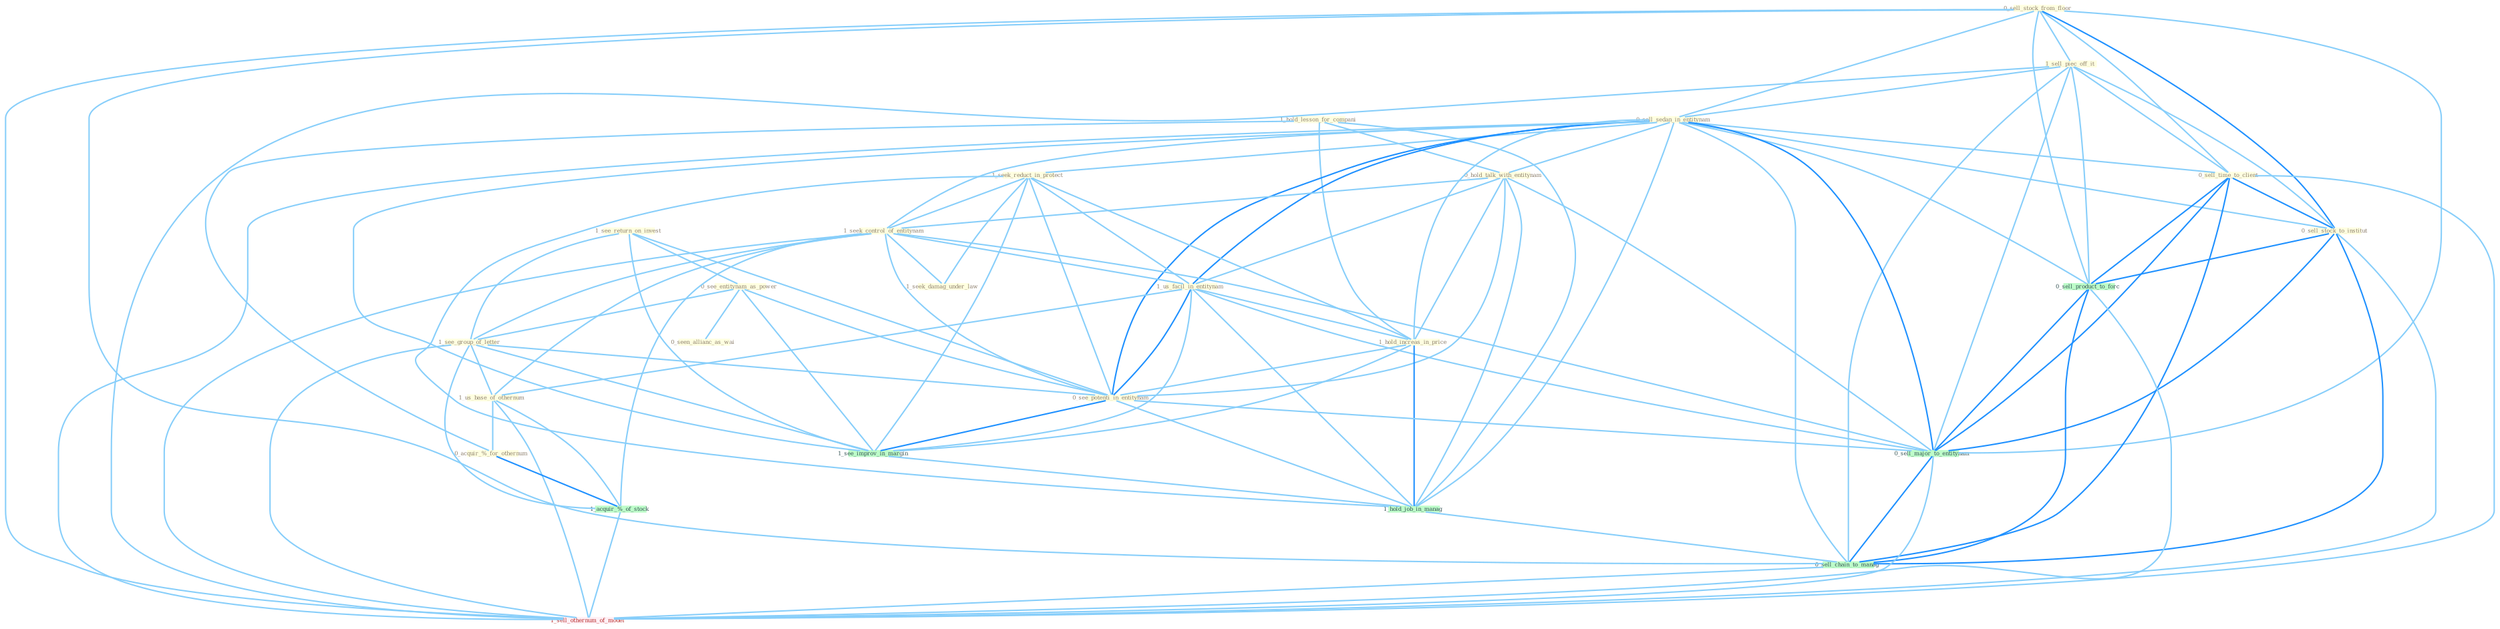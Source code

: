 Graph G{ 
    node
    [shape=polygon,style=filled,width=.5,height=.06,color="#BDFCC9",fixedsize=true,fontsize=4,
    fontcolor="#2f4f4f"];
    {node
    [color="#ffffe0", fontcolor="#8b7d6b"] "1_see_return_on_invest " "0_sell_stock_from_floor " "1_hold_lesson_for_compani " "1_sell_piec_off_it " "0_see_entitynam_as_power " "0_sell_sedan_in_entitynam " "0_hold_talk_with_entitynam " "1_seek_reduct_in_protect " "1_seek_control_of_entitynam " "1_us_facil_in_entitynam " "0_seen_allianc_as_wai " "1_see_group_of_letter " "1_hold_increas_in_price " "1_us_base_of_othernum " "0_acquir_%_for_othernum " "0_sell_time_to_client " "1_seek_damag_under_law " "0_sell_stock_to_institut " "0_see_potenti_in_entitynam "}
{node [color="#fff0f5", fontcolor="#b22222"] "1_sell_othernum_of_model "}
edge [color="#B0E2FF"];

	"1_see_return_on_invest " -- "0_see_entitynam_as_power " [w="1", color="#87cefa" ];
	"1_see_return_on_invest " -- "1_see_group_of_letter " [w="1", color="#87cefa" ];
	"1_see_return_on_invest " -- "0_see_potenti_in_entitynam " [w="1", color="#87cefa" ];
	"1_see_return_on_invest " -- "1_see_improv_in_margin " [w="1", color="#87cefa" ];
	"0_sell_stock_from_floor " -- "1_sell_piec_off_it " [w="1", color="#87cefa" ];
	"0_sell_stock_from_floor " -- "0_sell_sedan_in_entitynam " [w="1", color="#87cefa" ];
	"0_sell_stock_from_floor " -- "0_sell_time_to_client " [w="1", color="#87cefa" ];
	"0_sell_stock_from_floor " -- "0_sell_stock_to_institut " [w="2", color="#1e90ff" , len=0.8];
	"0_sell_stock_from_floor " -- "0_sell_product_to_forc " [w="1", color="#87cefa" ];
	"0_sell_stock_from_floor " -- "0_sell_major_to_entitynam " [w="1", color="#87cefa" ];
	"0_sell_stock_from_floor " -- "0_sell_chain_to_manag " [w="1", color="#87cefa" ];
	"0_sell_stock_from_floor " -- "1_sell_othernum_of_model " [w="1", color="#87cefa" ];
	"1_hold_lesson_for_compani " -- "0_hold_talk_with_entitynam " [w="1", color="#87cefa" ];
	"1_hold_lesson_for_compani " -- "1_hold_increas_in_price " [w="1", color="#87cefa" ];
	"1_hold_lesson_for_compani " -- "0_acquir_%_for_othernum " [w="1", color="#87cefa" ];
	"1_hold_lesson_for_compani " -- "1_hold_job_in_manag " [w="1", color="#87cefa" ];
	"1_sell_piec_off_it " -- "0_sell_sedan_in_entitynam " [w="1", color="#87cefa" ];
	"1_sell_piec_off_it " -- "0_sell_time_to_client " [w="1", color="#87cefa" ];
	"1_sell_piec_off_it " -- "0_sell_stock_to_institut " [w="1", color="#87cefa" ];
	"1_sell_piec_off_it " -- "0_sell_product_to_forc " [w="1", color="#87cefa" ];
	"1_sell_piec_off_it " -- "0_sell_major_to_entitynam " [w="1", color="#87cefa" ];
	"1_sell_piec_off_it " -- "0_sell_chain_to_manag " [w="1", color="#87cefa" ];
	"1_sell_piec_off_it " -- "1_sell_othernum_of_model " [w="1", color="#87cefa" ];
	"0_see_entitynam_as_power " -- "0_seen_allianc_as_wai " [w="1", color="#87cefa" ];
	"0_see_entitynam_as_power " -- "1_see_group_of_letter " [w="1", color="#87cefa" ];
	"0_see_entitynam_as_power " -- "0_see_potenti_in_entitynam " [w="1", color="#87cefa" ];
	"0_see_entitynam_as_power " -- "1_see_improv_in_margin " [w="1", color="#87cefa" ];
	"0_sell_sedan_in_entitynam " -- "0_hold_talk_with_entitynam " [w="1", color="#87cefa" ];
	"0_sell_sedan_in_entitynam " -- "1_seek_reduct_in_protect " [w="1", color="#87cefa" ];
	"0_sell_sedan_in_entitynam " -- "1_seek_control_of_entitynam " [w="1", color="#87cefa" ];
	"0_sell_sedan_in_entitynam " -- "1_us_facil_in_entitynam " [w="2", color="#1e90ff" , len=0.8];
	"0_sell_sedan_in_entitynam " -- "1_hold_increas_in_price " [w="1", color="#87cefa" ];
	"0_sell_sedan_in_entitynam " -- "0_sell_time_to_client " [w="1", color="#87cefa" ];
	"0_sell_sedan_in_entitynam " -- "0_sell_stock_to_institut " [w="1", color="#87cefa" ];
	"0_sell_sedan_in_entitynam " -- "0_see_potenti_in_entitynam " [w="2", color="#1e90ff" , len=0.8];
	"0_sell_sedan_in_entitynam " -- "1_see_improv_in_margin " [w="1", color="#87cefa" ];
	"0_sell_sedan_in_entitynam " -- "1_hold_job_in_manag " [w="1", color="#87cefa" ];
	"0_sell_sedan_in_entitynam " -- "0_sell_product_to_forc " [w="1", color="#87cefa" ];
	"0_sell_sedan_in_entitynam " -- "0_sell_major_to_entitynam " [w="2", color="#1e90ff" , len=0.8];
	"0_sell_sedan_in_entitynam " -- "0_sell_chain_to_manag " [w="1", color="#87cefa" ];
	"0_sell_sedan_in_entitynam " -- "1_sell_othernum_of_model " [w="1", color="#87cefa" ];
	"0_hold_talk_with_entitynam " -- "1_seek_control_of_entitynam " [w="1", color="#87cefa" ];
	"0_hold_talk_with_entitynam " -- "1_us_facil_in_entitynam " [w="1", color="#87cefa" ];
	"0_hold_talk_with_entitynam " -- "1_hold_increas_in_price " [w="1", color="#87cefa" ];
	"0_hold_talk_with_entitynam " -- "0_see_potenti_in_entitynam " [w="1", color="#87cefa" ];
	"0_hold_talk_with_entitynam " -- "1_hold_job_in_manag " [w="1", color="#87cefa" ];
	"0_hold_talk_with_entitynam " -- "0_sell_major_to_entitynam " [w="1", color="#87cefa" ];
	"1_seek_reduct_in_protect " -- "1_seek_control_of_entitynam " [w="1", color="#87cefa" ];
	"1_seek_reduct_in_protect " -- "1_us_facil_in_entitynam " [w="1", color="#87cefa" ];
	"1_seek_reduct_in_protect " -- "1_hold_increas_in_price " [w="1", color="#87cefa" ];
	"1_seek_reduct_in_protect " -- "1_seek_damag_under_law " [w="1", color="#87cefa" ];
	"1_seek_reduct_in_protect " -- "0_see_potenti_in_entitynam " [w="1", color="#87cefa" ];
	"1_seek_reduct_in_protect " -- "1_see_improv_in_margin " [w="1", color="#87cefa" ];
	"1_seek_reduct_in_protect " -- "1_hold_job_in_manag " [w="1", color="#87cefa" ];
	"1_seek_control_of_entitynam " -- "1_us_facil_in_entitynam " [w="1", color="#87cefa" ];
	"1_seek_control_of_entitynam " -- "1_see_group_of_letter " [w="1", color="#87cefa" ];
	"1_seek_control_of_entitynam " -- "1_us_base_of_othernum " [w="1", color="#87cefa" ];
	"1_seek_control_of_entitynam " -- "1_seek_damag_under_law " [w="1", color="#87cefa" ];
	"1_seek_control_of_entitynam " -- "0_see_potenti_in_entitynam " [w="1", color="#87cefa" ];
	"1_seek_control_of_entitynam " -- "1_acquir_%_of_stock " [w="1", color="#87cefa" ];
	"1_seek_control_of_entitynam " -- "0_sell_major_to_entitynam " [w="1", color="#87cefa" ];
	"1_seek_control_of_entitynam " -- "1_sell_othernum_of_model " [w="1", color="#87cefa" ];
	"1_us_facil_in_entitynam " -- "1_hold_increas_in_price " [w="1", color="#87cefa" ];
	"1_us_facil_in_entitynam " -- "1_us_base_of_othernum " [w="1", color="#87cefa" ];
	"1_us_facil_in_entitynam " -- "0_see_potenti_in_entitynam " [w="2", color="#1e90ff" , len=0.8];
	"1_us_facil_in_entitynam " -- "1_see_improv_in_margin " [w="1", color="#87cefa" ];
	"1_us_facil_in_entitynam " -- "1_hold_job_in_manag " [w="1", color="#87cefa" ];
	"1_us_facil_in_entitynam " -- "0_sell_major_to_entitynam " [w="1", color="#87cefa" ];
	"1_see_group_of_letter " -- "1_us_base_of_othernum " [w="1", color="#87cefa" ];
	"1_see_group_of_letter " -- "0_see_potenti_in_entitynam " [w="1", color="#87cefa" ];
	"1_see_group_of_letter " -- "1_see_improv_in_margin " [w="1", color="#87cefa" ];
	"1_see_group_of_letter " -- "1_acquir_%_of_stock " [w="1", color="#87cefa" ];
	"1_see_group_of_letter " -- "1_sell_othernum_of_model " [w="1", color="#87cefa" ];
	"1_hold_increas_in_price " -- "0_see_potenti_in_entitynam " [w="1", color="#87cefa" ];
	"1_hold_increas_in_price " -- "1_see_improv_in_margin " [w="1", color="#87cefa" ];
	"1_hold_increas_in_price " -- "1_hold_job_in_manag " [w="2", color="#1e90ff" , len=0.8];
	"1_us_base_of_othernum " -- "0_acquir_%_for_othernum " [w="1", color="#87cefa" ];
	"1_us_base_of_othernum " -- "1_acquir_%_of_stock " [w="1", color="#87cefa" ];
	"1_us_base_of_othernum " -- "1_sell_othernum_of_model " [w="1", color="#87cefa" ];
	"0_acquir_%_for_othernum " -- "1_acquir_%_of_stock " [w="2", color="#1e90ff" , len=0.8];
	"0_sell_time_to_client " -- "0_sell_stock_to_institut " [w="2", color="#1e90ff" , len=0.8];
	"0_sell_time_to_client " -- "0_sell_product_to_forc " [w="2", color="#1e90ff" , len=0.8];
	"0_sell_time_to_client " -- "0_sell_major_to_entitynam " [w="2", color="#1e90ff" , len=0.8];
	"0_sell_time_to_client " -- "0_sell_chain_to_manag " [w="2", color="#1e90ff" , len=0.8];
	"0_sell_time_to_client " -- "1_sell_othernum_of_model " [w="1", color="#87cefa" ];
	"0_sell_stock_to_institut " -- "0_sell_product_to_forc " [w="2", color="#1e90ff" , len=0.8];
	"0_sell_stock_to_institut " -- "0_sell_major_to_entitynam " [w="2", color="#1e90ff" , len=0.8];
	"0_sell_stock_to_institut " -- "0_sell_chain_to_manag " [w="2", color="#1e90ff" , len=0.8];
	"0_sell_stock_to_institut " -- "1_sell_othernum_of_model " [w="1", color="#87cefa" ];
	"0_see_potenti_in_entitynam " -- "1_see_improv_in_margin " [w="2", color="#1e90ff" , len=0.8];
	"0_see_potenti_in_entitynam " -- "1_hold_job_in_manag " [w="1", color="#87cefa" ];
	"0_see_potenti_in_entitynam " -- "0_sell_major_to_entitynam " [w="1", color="#87cefa" ];
	"1_see_improv_in_margin " -- "1_hold_job_in_manag " [w="1", color="#87cefa" ];
	"1_acquir_%_of_stock " -- "1_sell_othernum_of_model " [w="1", color="#87cefa" ];
	"1_hold_job_in_manag " -- "0_sell_chain_to_manag " [w="1", color="#87cefa" ];
	"0_sell_product_to_forc " -- "0_sell_major_to_entitynam " [w="2", color="#1e90ff" , len=0.8];
	"0_sell_product_to_forc " -- "0_sell_chain_to_manag " [w="2", color="#1e90ff" , len=0.8];
	"0_sell_product_to_forc " -- "1_sell_othernum_of_model " [w="1", color="#87cefa" ];
	"0_sell_major_to_entitynam " -- "0_sell_chain_to_manag " [w="2", color="#1e90ff" , len=0.8];
	"0_sell_major_to_entitynam " -- "1_sell_othernum_of_model " [w="1", color="#87cefa" ];
	"0_sell_chain_to_manag " -- "1_sell_othernum_of_model " [w="1", color="#87cefa" ];
}